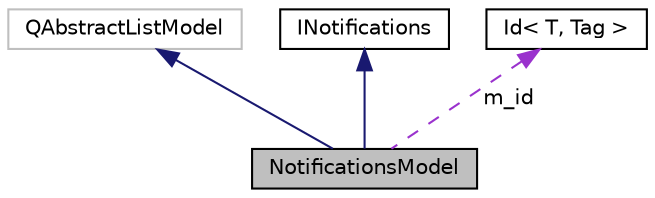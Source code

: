 digraph "NotificationsModel"
{
 // LATEX_PDF_SIZE
  edge [fontname="Helvetica",fontsize="10",labelfontname="Helvetica",labelfontsize="10"];
  node [fontname="Helvetica",fontsize="10",shape=record];
  Node1 [label="NotificationsModel",height=0.2,width=0.4,color="black", fillcolor="grey75", style="filled", fontcolor="black",tooltip=" "];
  Node2 -> Node1 [dir="back",color="midnightblue",fontsize="10",style="solid",fontname="Helvetica"];
  Node2 [label="QAbstractListModel",height=0.2,width=0.4,color="grey75", fillcolor="white", style="filled",tooltip=" "];
  Node3 -> Node1 [dir="back",color="midnightblue",fontsize="10",style="solid",fontname="Helvetica"];
  Node3 [label="INotifications",height=0.2,width=0.4,color="black", fillcolor="white", style="filled",URL="$class_i_notifications.html",tooltip=" "];
  Node4 -> Node1 [dir="back",color="darkorchid3",fontsize="10",style="dashed",label=" m_id" ,fontname="Helvetica"];
  Node4 [label="Id\< T, Tag \>",height=0.2,width=0.4,color="black", fillcolor="white", style="filled",URL="$class_id.html",tooltip=" "];
}
